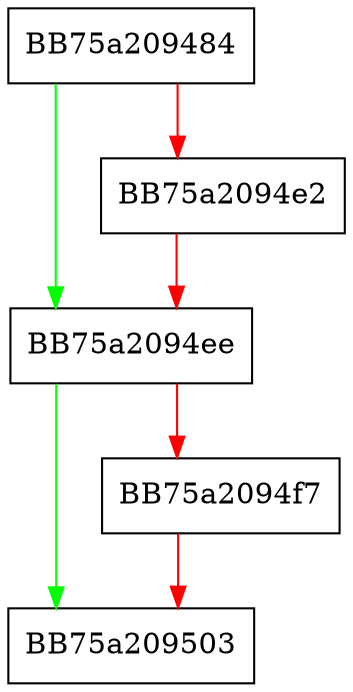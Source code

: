 digraph CloseAll {
  node [shape="box"];
  graph [splines=ortho];
  BB75a209484 -> BB75a2094ee [color="green"];
  BB75a209484 -> BB75a2094e2 [color="red"];
  BB75a2094e2 -> BB75a2094ee [color="red"];
  BB75a2094ee -> BB75a209503 [color="green"];
  BB75a2094ee -> BB75a2094f7 [color="red"];
  BB75a2094f7 -> BB75a209503 [color="red"];
}
